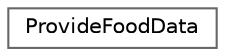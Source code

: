 digraph "クラス階層図"
{
 // LATEX_PDF_SIZE
  bgcolor="transparent";
  edge [fontname=Helvetica,fontsize=10,labelfontname=Helvetica,labelfontsize=10];
  node [fontname=Helvetica,fontsize=10,shape=box,height=0.2,width=0.4];
  rankdir="LR";
  Node0 [id="Node000000",label="ProvideFoodData",height=0.2,width=0.4,color="grey40", fillcolor="white", style="filled",URL="$class_provide_food_data.html",tooltip=" "];
}
